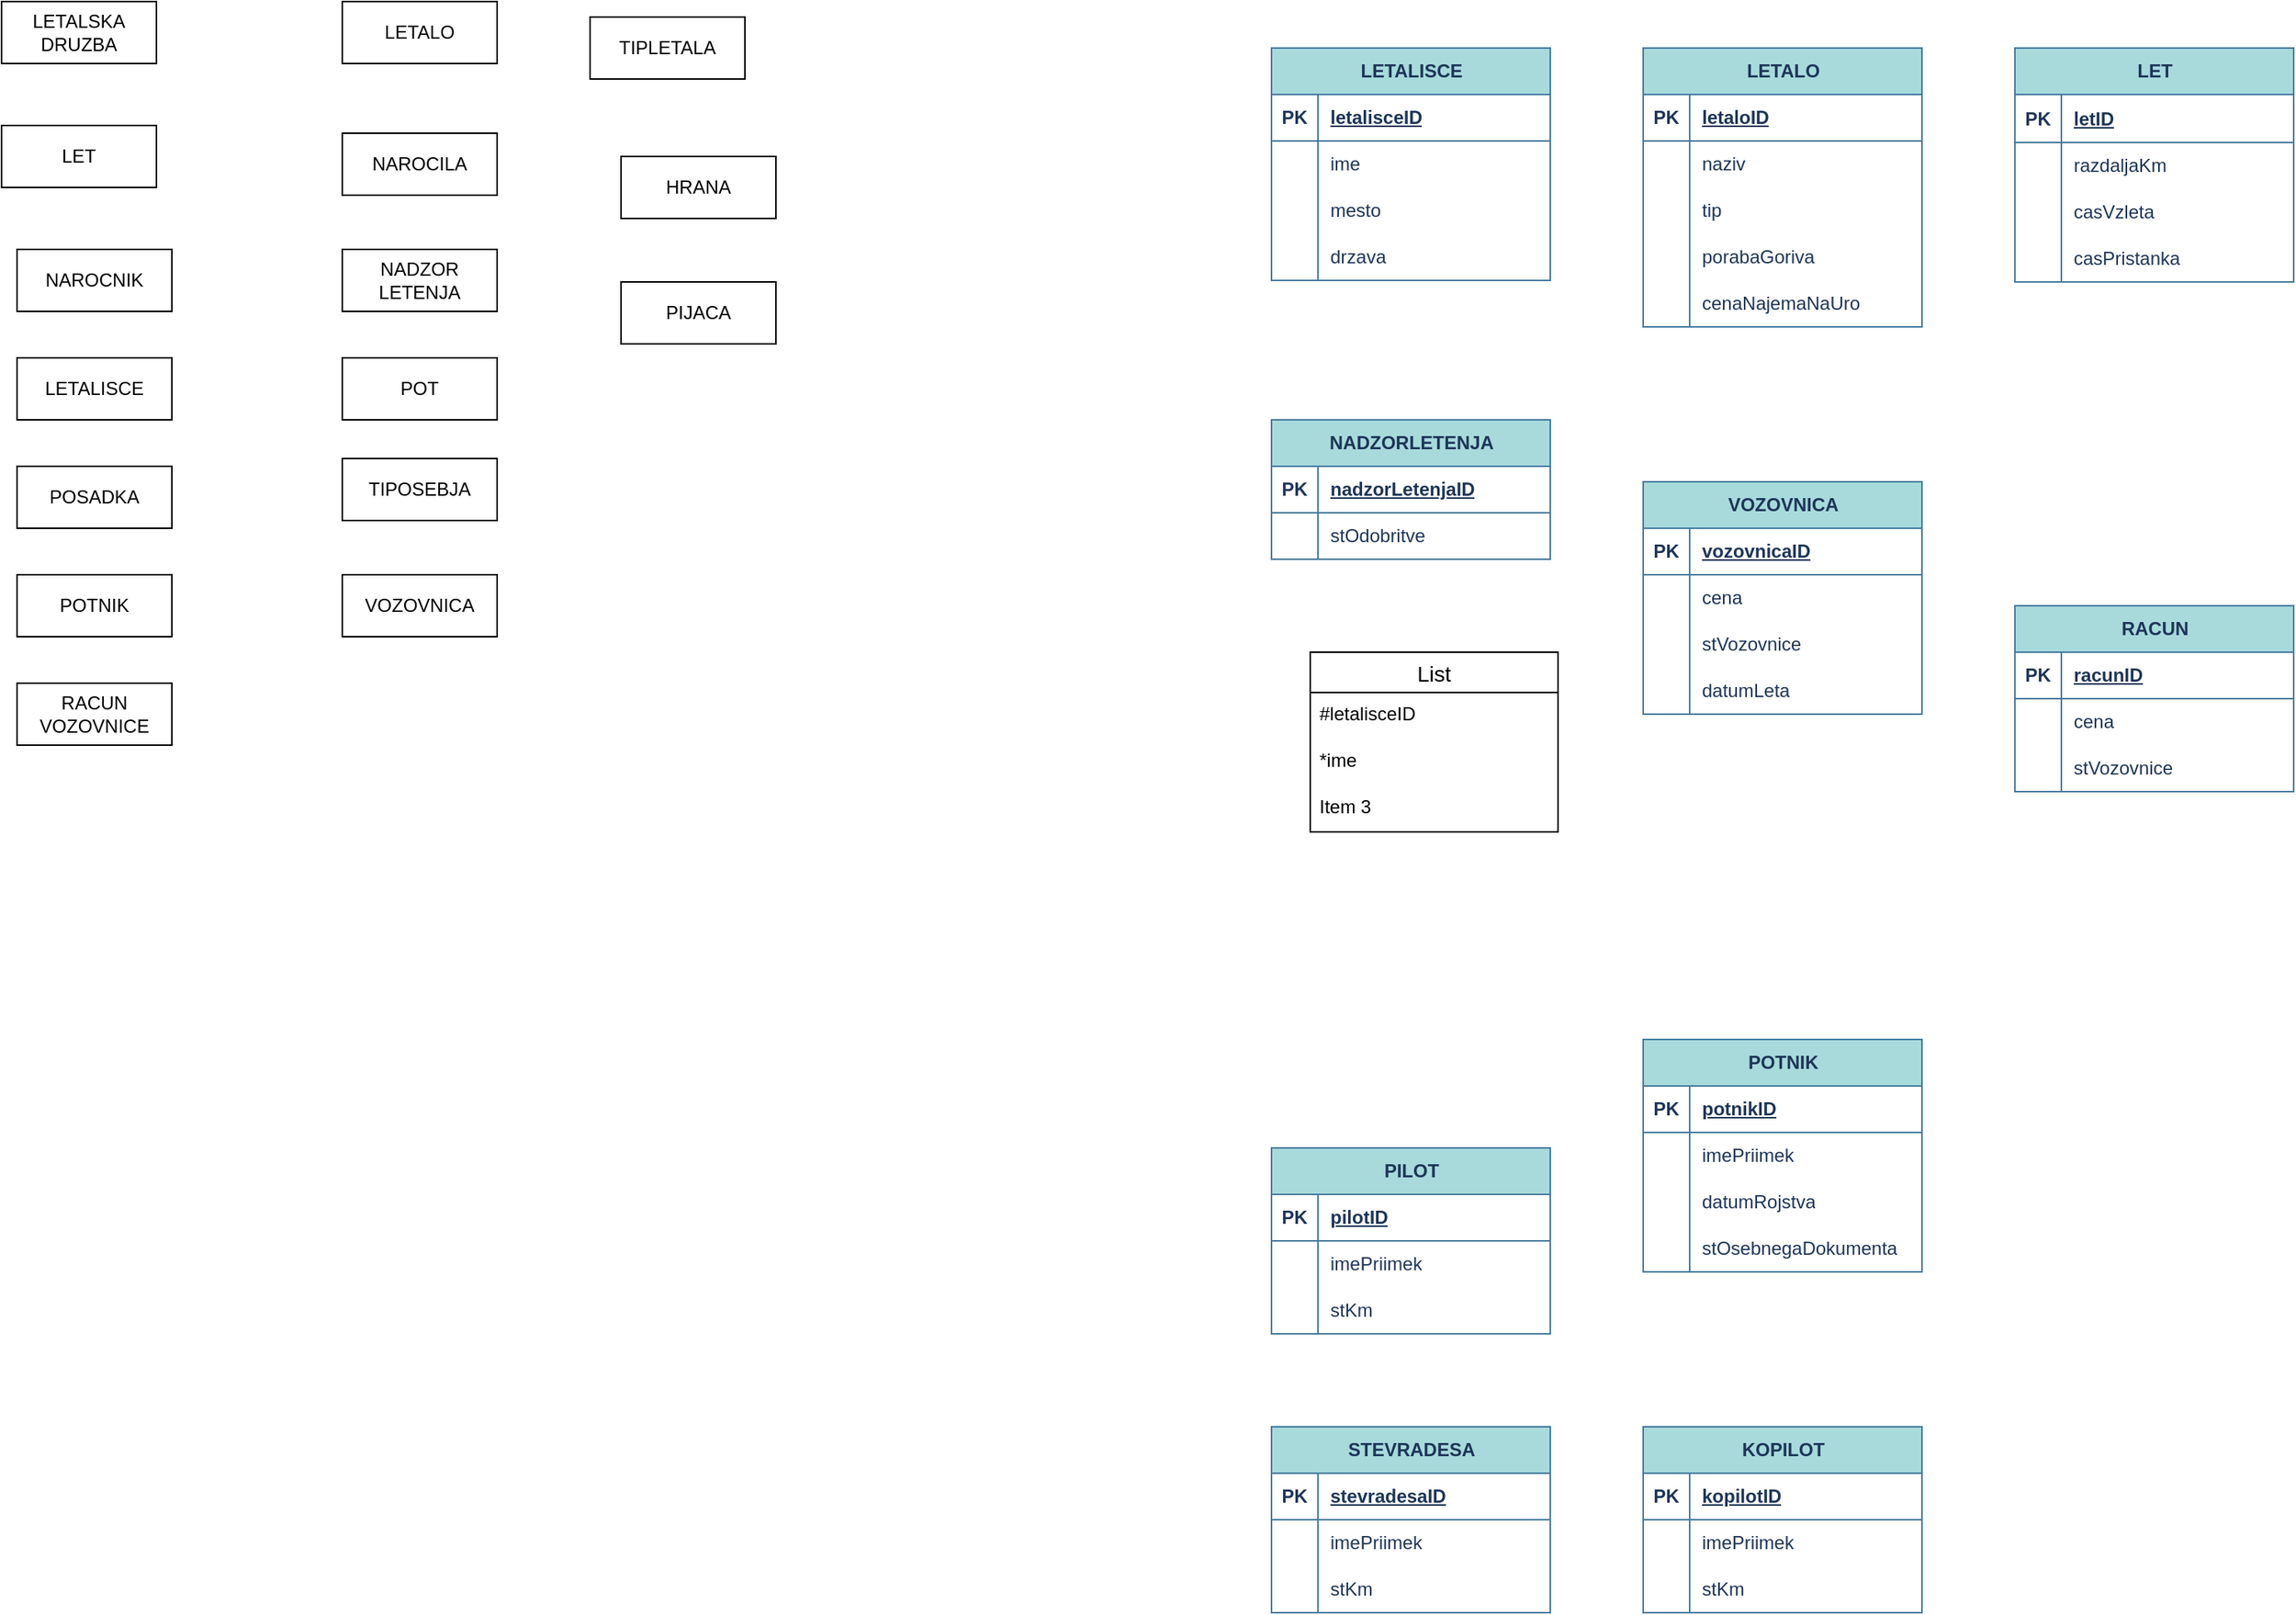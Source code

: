 <mxfile version="22.0.8" type="github">
  <diagram id="R2lEEEUBdFMjLlhIrx00" name="Page-1">
    <mxGraphModel dx="1687" dy="904" grid="1" gridSize="10" guides="1" tooltips="1" connect="1" arrows="1" fold="1" page="1" pageScale="1" pageWidth="850" pageHeight="1100" math="0" shadow="0" extFonts="Permanent Marker^https://fonts.googleapis.com/css?family=Permanent+Marker">
      <root>
        <mxCell id="0" />
        <mxCell id="1" parent="0" />
        <mxCell id="egtI12HdHdnniE_U_lsM-28" value="POTNIK" style="shape=table;startSize=30;container=1;collapsible=1;childLayout=tableLayout;fixedRows=1;rowLines=0;fontStyle=1;align=center;resizeLast=1;html=1;rounded=0;labelBackgroundColor=none;fillColor=#A8DADC;strokeColor=#457B9D;fontColor=#1D3557;" parent="1" vertex="1">
          <mxGeometry x="1100" y="730" width="180" height="150" as="geometry" />
        </mxCell>
        <mxCell id="egtI12HdHdnniE_U_lsM-29" value="" style="shape=tableRow;horizontal=0;startSize=0;swimlaneHead=0;swimlaneBody=0;fillColor=none;collapsible=0;dropTarget=0;points=[[0,0.5],[1,0.5]];portConstraint=eastwest;top=0;left=0;right=0;bottom=1;rounded=0;labelBackgroundColor=none;strokeColor=#457B9D;fontColor=#1D3557;" parent="egtI12HdHdnniE_U_lsM-28" vertex="1">
          <mxGeometry y="30" width="180" height="30" as="geometry" />
        </mxCell>
        <mxCell id="egtI12HdHdnniE_U_lsM-30" value="PK" style="shape=partialRectangle;connectable=0;fillColor=none;top=0;left=0;bottom=0;right=0;fontStyle=1;overflow=hidden;whiteSpace=wrap;html=1;rounded=0;labelBackgroundColor=none;strokeColor=#457B9D;fontColor=#1D3557;" parent="egtI12HdHdnniE_U_lsM-29" vertex="1">
          <mxGeometry width="30" height="30" as="geometry">
            <mxRectangle width="30" height="30" as="alternateBounds" />
          </mxGeometry>
        </mxCell>
        <mxCell id="egtI12HdHdnniE_U_lsM-31" value="potnikID" style="shape=partialRectangle;connectable=0;fillColor=none;top=0;left=0;bottom=0;right=0;align=left;spacingLeft=6;fontStyle=5;overflow=hidden;whiteSpace=wrap;html=1;rounded=0;labelBackgroundColor=none;strokeColor=#457B9D;fontColor=#1D3557;" parent="egtI12HdHdnniE_U_lsM-29" vertex="1">
          <mxGeometry x="30" width="150" height="30" as="geometry">
            <mxRectangle width="150" height="30" as="alternateBounds" />
          </mxGeometry>
        </mxCell>
        <mxCell id="egtI12HdHdnniE_U_lsM-32" value="" style="shape=tableRow;horizontal=0;startSize=0;swimlaneHead=0;swimlaneBody=0;fillColor=none;collapsible=0;dropTarget=0;points=[[0,0.5],[1,0.5]];portConstraint=eastwest;top=0;left=0;right=0;bottom=0;rounded=0;labelBackgroundColor=none;strokeColor=#457B9D;fontColor=#1D3557;" parent="egtI12HdHdnniE_U_lsM-28" vertex="1">
          <mxGeometry y="60" width="180" height="30" as="geometry" />
        </mxCell>
        <mxCell id="egtI12HdHdnniE_U_lsM-33" value="" style="shape=partialRectangle;connectable=0;fillColor=none;top=0;left=0;bottom=0;right=0;editable=1;overflow=hidden;whiteSpace=wrap;html=1;rounded=0;labelBackgroundColor=none;strokeColor=#457B9D;fontColor=#1D3557;" parent="egtI12HdHdnniE_U_lsM-32" vertex="1">
          <mxGeometry width="30" height="30" as="geometry">
            <mxRectangle width="30" height="30" as="alternateBounds" />
          </mxGeometry>
        </mxCell>
        <mxCell id="egtI12HdHdnniE_U_lsM-34" value="imePriimek" style="shape=partialRectangle;connectable=0;fillColor=none;top=0;left=0;bottom=0;right=0;align=left;spacingLeft=6;overflow=hidden;whiteSpace=wrap;html=1;rounded=0;labelBackgroundColor=none;strokeColor=#457B9D;fontColor=#1D3557;" parent="egtI12HdHdnniE_U_lsM-32" vertex="1">
          <mxGeometry x="30" width="150" height="30" as="geometry">
            <mxRectangle width="150" height="30" as="alternateBounds" />
          </mxGeometry>
        </mxCell>
        <mxCell id="egtI12HdHdnniE_U_lsM-35" value="" style="shape=tableRow;horizontal=0;startSize=0;swimlaneHead=0;swimlaneBody=0;fillColor=none;collapsible=0;dropTarget=0;points=[[0,0.5],[1,0.5]];portConstraint=eastwest;top=0;left=0;right=0;bottom=0;rounded=0;labelBackgroundColor=none;strokeColor=#457B9D;fontColor=#1D3557;" parent="egtI12HdHdnniE_U_lsM-28" vertex="1">
          <mxGeometry y="90" width="180" height="30" as="geometry" />
        </mxCell>
        <mxCell id="egtI12HdHdnniE_U_lsM-36" value="" style="shape=partialRectangle;connectable=0;fillColor=none;top=0;left=0;bottom=0;right=0;editable=1;overflow=hidden;whiteSpace=wrap;html=1;rounded=0;labelBackgroundColor=none;strokeColor=#457B9D;fontColor=#1D3557;" parent="egtI12HdHdnniE_U_lsM-35" vertex="1">
          <mxGeometry width="30" height="30" as="geometry">
            <mxRectangle width="30" height="30" as="alternateBounds" />
          </mxGeometry>
        </mxCell>
        <mxCell id="egtI12HdHdnniE_U_lsM-37" value="datumRojstva" style="shape=partialRectangle;connectable=0;fillColor=none;top=0;left=0;bottom=0;right=0;align=left;spacingLeft=6;overflow=hidden;whiteSpace=wrap;html=1;rounded=0;labelBackgroundColor=none;strokeColor=#457B9D;fontColor=#1D3557;" parent="egtI12HdHdnniE_U_lsM-35" vertex="1">
          <mxGeometry x="30" width="150" height="30" as="geometry">
            <mxRectangle width="150" height="30" as="alternateBounds" />
          </mxGeometry>
        </mxCell>
        <mxCell id="egtI12HdHdnniE_U_lsM-38" value="" style="shape=tableRow;horizontal=0;startSize=0;swimlaneHead=0;swimlaneBody=0;fillColor=none;collapsible=0;dropTarget=0;points=[[0,0.5],[1,0.5]];portConstraint=eastwest;top=0;left=0;right=0;bottom=0;rounded=0;labelBackgroundColor=none;strokeColor=#457B9D;fontColor=#1D3557;" parent="egtI12HdHdnniE_U_lsM-28" vertex="1">
          <mxGeometry y="120" width="180" height="30" as="geometry" />
        </mxCell>
        <mxCell id="egtI12HdHdnniE_U_lsM-39" value="" style="shape=partialRectangle;connectable=0;fillColor=none;top=0;left=0;bottom=0;right=0;editable=1;overflow=hidden;whiteSpace=wrap;html=1;rounded=0;labelBackgroundColor=none;strokeColor=#457B9D;fontColor=#1D3557;" parent="egtI12HdHdnniE_U_lsM-38" vertex="1">
          <mxGeometry width="30" height="30" as="geometry">
            <mxRectangle width="30" height="30" as="alternateBounds" />
          </mxGeometry>
        </mxCell>
        <mxCell id="egtI12HdHdnniE_U_lsM-40" value="stOsebnegaDokumenta" style="shape=partialRectangle;connectable=0;fillColor=none;top=0;left=0;bottom=0;right=0;align=left;spacingLeft=6;overflow=hidden;whiteSpace=wrap;html=1;rounded=0;labelBackgroundColor=none;strokeColor=#457B9D;fontColor=#1D3557;" parent="egtI12HdHdnniE_U_lsM-38" vertex="1">
          <mxGeometry x="30" width="150" height="30" as="geometry">
            <mxRectangle width="150" height="30" as="alternateBounds" />
          </mxGeometry>
        </mxCell>
        <mxCell id="BORFe823QQKGaRl6IUb--1" value="LET" style="shape=table;startSize=30;container=1;collapsible=1;childLayout=tableLayout;fixedRows=1;rowLines=0;fontStyle=1;align=center;resizeLast=1;html=1;rounded=0;labelBackgroundColor=none;fillColor=#A8DADC;strokeColor=#457B9D;fontColor=#1D3557;" vertex="1" parent="1">
          <mxGeometry x="1340" y="90" width="180" height="151" as="geometry" />
        </mxCell>
        <mxCell id="BORFe823QQKGaRl6IUb--2" value="" style="shape=tableRow;horizontal=0;startSize=0;swimlaneHead=0;swimlaneBody=0;fillColor=none;collapsible=0;dropTarget=0;points=[[0,0.5],[1,0.5]];portConstraint=eastwest;top=0;left=0;right=0;bottom=1;rounded=0;labelBackgroundColor=none;strokeColor=#457B9D;fontColor=#1D3557;" vertex="1" parent="BORFe823QQKGaRl6IUb--1">
          <mxGeometry y="30" width="180" height="31" as="geometry" />
        </mxCell>
        <mxCell id="BORFe823QQKGaRl6IUb--3" value="PK" style="shape=partialRectangle;connectable=0;fillColor=none;top=0;left=0;bottom=0;right=0;fontStyle=1;overflow=hidden;whiteSpace=wrap;html=1;rounded=0;labelBackgroundColor=none;strokeColor=#457B9D;fontColor=#1D3557;" vertex="1" parent="BORFe823QQKGaRl6IUb--2">
          <mxGeometry width="30" height="31" as="geometry">
            <mxRectangle width="30" height="31" as="alternateBounds" />
          </mxGeometry>
        </mxCell>
        <mxCell id="BORFe823QQKGaRl6IUb--4" value="letID" style="shape=partialRectangle;connectable=0;fillColor=none;top=0;left=0;bottom=0;right=0;align=left;spacingLeft=6;fontStyle=5;overflow=hidden;whiteSpace=wrap;html=1;rounded=0;labelBackgroundColor=none;strokeColor=#457B9D;fontColor=#1D3557;" vertex="1" parent="BORFe823QQKGaRl6IUb--2">
          <mxGeometry x="30" width="150" height="31" as="geometry">
            <mxRectangle width="150" height="31" as="alternateBounds" />
          </mxGeometry>
        </mxCell>
        <mxCell id="BORFe823QQKGaRl6IUb--11" value="" style="shape=tableRow;horizontal=0;startSize=0;swimlaneHead=0;swimlaneBody=0;fillColor=none;collapsible=0;dropTarget=0;points=[[0,0.5],[1,0.5]];portConstraint=eastwest;top=0;left=0;right=0;bottom=0;rounded=0;labelBackgroundColor=none;strokeColor=#457B9D;fontColor=#1D3557;" vertex="1" parent="BORFe823QQKGaRl6IUb--1">
          <mxGeometry y="61" width="180" height="30" as="geometry" />
        </mxCell>
        <mxCell id="BORFe823QQKGaRl6IUb--12" value="" style="shape=partialRectangle;connectable=0;fillColor=none;top=0;left=0;bottom=0;right=0;editable=1;overflow=hidden;whiteSpace=wrap;html=1;rounded=0;labelBackgroundColor=none;strokeColor=#457B9D;fontColor=#1D3557;" vertex="1" parent="BORFe823QQKGaRl6IUb--11">
          <mxGeometry width="30" height="30" as="geometry">
            <mxRectangle width="30" height="30" as="alternateBounds" />
          </mxGeometry>
        </mxCell>
        <mxCell id="BORFe823QQKGaRl6IUb--13" value="razdaljaKm" style="shape=partialRectangle;connectable=0;fillColor=none;top=0;left=0;bottom=0;right=0;align=left;spacingLeft=6;overflow=hidden;whiteSpace=wrap;html=1;rounded=0;labelBackgroundColor=none;strokeColor=#457B9D;fontColor=#1D3557;" vertex="1" parent="BORFe823QQKGaRl6IUb--11">
          <mxGeometry x="30" width="150" height="30" as="geometry">
            <mxRectangle width="150" height="30" as="alternateBounds" />
          </mxGeometry>
        </mxCell>
        <mxCell id="BORFe823QQKGaRl6IUb--76" style="shape=tableRow;horizontal=0;startSize=0;swimlaneHead=0;swimlaneBody=0;fillColor=none;collapsible=0;dropTarget=0;points=[[0,0.5],[1,0.5]];portConstraint=eastwest;top=0;left=0;right=0;bottom=0;rounded=0;labelBackgroundColor=none;strokeColor=#457B9D;fontColor=#1D3557;" vertex="1" parent="BORFe823QQKGaRl6IUb--1">
          <mxGeometry y="91" width="180" height="30" as="geometry" />
        </mxCell>
        <mxCell id="BORFe823QQKGaRl6IUb--77" style="shape=partialRectangle;connectable=0;fillColor=none;top=0;left=0;bottom=0;right=0;editable=1;overflow=hidden;whiteSpace=wrap;html=1;rounded=0;labelBackgroundColor=none;strokeColor=#457B9D;fontColor=#1D3557;" vertex="1" parent="BORFe823QQKGaRl6IUb--76">
          <mxGeometry width="30" height="30" as="geometry">
            <mxRectangle width="30" height="30" as="alternateBounds" />
          </mxGeometry>
        </mxCell>
        <mxCell id="BORFe823QQKGaRl6IUb--78" value="casVzleta" style="shape=partialRectangle;connectable=0;fillColor=none;top=0;left=0;bottom=0;right=0;align=left;spacingLeft=6;overflow=hidden;whiteSpace=wrap;html=1;rounded=0;labelBackgroundColor=none;strokeColor=#457B9D;fontColor=#1D3557;" vertex="1" parent="BORFe823QQKGaRl6IUb--76">
          <mxGeometry x="30" width="150" height="30" as="geometry">
            <mxRectangle width="150" height="30" as="alternateBounds" />
          </mxGeometry>
        </mxCell>
        <mxCell id="BORFe823QQKGaRl6IUb--79" style="shape=tableRow;horizontal=0;startSize=0;swimlaneHead=0;swimlaneBody=0;fillColor=none;collapsible=0;dropTarget=0;points=[[0,0.5],[1,0.5]];portConstraint=eastwest;top=0;left=0;right=0;bottom=0;rounded=0;labelBackgroundColor=none;strokeColor=#457B9D;fontColor=#1D3557;" vertex="1" parent="BORFe823QQKGaRl6IUb--1">
          <mxGeometry y="121" width="180" height="30" as="geometry" />
        </mxCell>
        <mxCell id="BORFe823QQKGaRl6IUb--80" style="shape=partialRectangle;connectable=0;fillColor=none;top=0;left=0;bottom=0;right=0;editable=1;overflow=hidden;whiteSpace=wrap;html=1;rounded=0;labelBackgroundColor=none;strokeColor=#457B9D;fontColor=#1D3557;" vertex="1" parent="BORFe823QQKGaRl6IUb--79">
          <mxGeometry width="30" height="30" as="geometry">
            <mxRectangle width="30" height="30" as="alternateBounds" />
          </mxGeometry>
        </mxCell>
        <mxCell id="BORFe823QQKGaRl6IUb--81" value="casPristanka" style="shape=partialRectangle;connectable=0;fillColor=none;top=0;left=0;bottom=0;right=0;align=left;spacingLeft=6;overflow=hidden;whiteSpace=wrap;html=1;rounded=0;labelBackgroundColor=none;strokeColor=#457B9D;fontColor=#1D3557;" vertex="1" parent="BORFe823QQKGaRl6IUb--79">
          <mxGeometry x="30" width="150" height="30" as="geometry">
            <mxRectangle width="150" height="30" as="alternateBounds" />
          </mxGeometry>
        </mxCell>
        <mxCell id="BORFe823QQKGaRl6IUb--50" value="LETALO" style="shape=table;startSize=30;container=1;collapsible=1;childLayout=tableLayout;fixedRows=1;rowLines=0;fontStyle=1;align=center;resizeLast=1;html=1;rounded=0;labelBackgroundColor=none;fillColor=#A8DADC;strokeColor=#457B9D;fontColor=#1D3557;" vertex="1" parent="1">
          <mxGeometry x="1100" y="90" width="180" height="180" as="geometry" />
        </mxCell>
        <mxCell id="BORFe823QQKGaRl6IUb--51" value="" style="shape=tableRow;horizontal=0;startSize=0;swimlaneHead=0;swimlaneBody=0;fillColor=none;collapsible=0;dropTarget=0;points=[[0,0.5],[1,0.5]];portConstraint=eastwest;top=0;left=0;right=0;bottom=1;rounded=0;labelBackgroundColor=none;strokeColor=#457B9D;fontColor=#1D3557;" vertex="1" parent="BORFe823QQKGaRl6IUb--50">
          <mxGeometry y="30" width="180" height="30" as="geometry" />
        </mxCell>
        <mxCell id="BORFe823QQKGaRl6IUb--52" value="PK" style="shape=partialRectangle;connectable=0;fillColor=none;top=0;left=0;bottom=0;right=0;fontStyle=1;overflow=hidden;whiteSpace=wrap;html=1;rounded=0;labelBackgroundColor=none;strokeColor=#457B9D;fontColor=#1D3557;" vertex="1" parent="BORFe823QQKGaRl6IUb--51">
          <mxGeometry width="30" height="30" as="geometry">
            <mxRectangle width="30" height="30" as="alternateBounds" />
          </mxGeometry>
        </mxCell>
        <mxCell id="BORFe823QQKGaRl6IUb--53" value="letaloID" style="shape=partialRectangle;connectable=0;fillColor=none;top=0;left=0;bottom=0;right=0;align=left;spacingLeft=6;fontStyle=5;overflow=hidden;whiteSpace=wrap;html=1;rounded=0;labelBackgroundColor=none;strokeColor=#457B9D;fontColor=#1D3557;" vertex="1" parent="BORFe823QQKGaRl6IUb--51">
          <mxGeometry x="30" width="150" height="30" as="geometry">
            <mxRectangle width="150" height="30" as="alternateBounds" />
          </mxGeometry>
        </mxCell>
        <mxCell id="BORFe823QQKGaRl6IUb--54" value="" style="shape=tableRow;horizontal=0;startSize=0;swimlaneHead=0;swimlaneBody=0;fillColor=none;collapsible=0;dropTarget=0;points=[[0,0.5],[1,0.5]];portConstraint=eastwest;top=0;left=0;right=0;bottom=0;rounded=0;labelBackgroundColor=none;strokeColor=#457B9D;fontColor=#1D3557;" vertex="1" parent="BORFe823QQKGaRl6IUb--50">
          <mxGeometry y="60" width="180" height="30" as="geometry" />
        </mxCell>
        <mxCell id="BORFe823QQKGaRl6IUb--55" value="" style="shape=partialRectangle;connectable=0;fillColor=none;top=0;left=0;bottom=0;right=0;editable=1;overflow=hidden;whiteSpace=wrap;html=1;rounded=0;labelBackgroundColor=none;strokeColor=#457B9D;fontColor=#1D3557;" vertex="1" parent="BORFe823QQKGaRl6IUb--54">
          <mxGeometry width="30" height="30" as="geometry">
            <mxRectangle width="30" height="30" as="alternateBounds" />
          </mxGeometry>
        </mxCell>
        <mxCell id="BORFe823QQKGaRl6IUb--56" value="naziv" style="shape=partialRectangle;connectable=0;fillColor=none;top=0;left=0;bottom=0;right=0;align=left;spacingLeft=6;overflow=hidden;whiteSpace=wrap;html=1;rounded=0;labelBackgroundColor=none;strokeColor=#457B9D;fontColor=#1D3557;" vertex="1" parent="BORFe823QQKGaRl6IUb--54">
          <mxGeometry x="30" width="150" height="30" as="geometry">
            <mxRectangle width="150" height="30" as="alternateBounds" />
          </mxGeometry>
        </mxCell>
        <mxCell id="BORFe823QQKGaRl6IUb--57" value="" style="shape=tableRow;horizontal=0;startSize=0;swimlaneHead=0;swimlaneBody=0;fillColor=none;collapsible=0;dropTarget=0;points=[[0,0.5],[1,0.5]];portConstraint=eastwest;top=0;left=0;right=0;bottom=0;rounded=0;labelBackgroundColor=none;strokeColor=#457B9D;fontColor=#1D3557;" vertex="1" parent="BORFe823QQKGaRl6IUb--50">
          <mxGeometry y="90" width="180" height="30" as="geometry" />
        </mxCell>
        <mxCell id="BORFe823QQKGaRl6IUb--58" value="" style="shape=partialRectangle;connectable=0;fillColor=none;top=0;left=0;bottom=0;right=0;editable=1;overflow=hidden;whiteSpace=wrap;html=1;rounded=0;labelBackgroundColor=none;strokeColor=#457B9D;fontColor=#1D3557;" vertex="1" parent="BORFe823QQKGaRl6IUb--57">
          <mxGeometry width="30" height="30" as="geometry">
            <mxRectangle width="30" height="30" as="alternateBounds" />
          </mxGeometry>
        </mxCell>
        <mxCell id="BORFe823QQKGaRl6IUb--59" value="tip" style="shape=partialRectangle;connectable=0;fillColor=none;top=0;left=0;bottom=0;right=0;align=left;spacingLeft=6;overflow=hidden;whiteSpace=wrap;html=1;rounded=0;labelBackgroundColor=none;strokeColor=#457B9D;fontColor=#1D3557;" vertex="1" parent="BORFe823QQKGaRl6IUb--57">
          <mxGeometry x="30" width="150" height="30" as="geometry">
            <mxRectangle width="150" height="30" as="alternateBounds" />
          </mxGeometry>
        </mxCell>
        <mxCell id="BORFe823QQKGaRl6IUb--60" value="" style="shape=tableRow;horizontal=0;startSize=0;swimlaneHead=0;swimlaneBody=0;fillColor=none;collapsible=0;dropTarget=0;points=[[0,0.5],[1,0.5]];portConstraint=eastwest;top=0;left=0;right=0;bottom=0;rounded=0;labelBackgroundColor=none;strokeColor=#457B9D;fontColor=#1D3557;" vertex="1" parent="BORFe823QQKGaRl6IUb--50">
          <mxGeometry y="120" width="180" height="30" as="geometry" />
        </mxCell>
        <mxCell id="BORFe823QQKGaRl6IUb--61" value="" style="shape=partialRectangle;connectable=0;fillColor=none;top=0;left=0;bottom=0;right=0;editable=1;overflow=hidden;whiteSpace=wrap;html=1;rounded=0;labelBackgroundColor=none;strokeColor=#457B9D;fontColor=#1D3557;" vertex="1" parent="BORFe823QQKGaRl6IUb--60">
          <mxGeometry width="30" height="30" as="geometry">
            <mxRectangle width="30" height="30" as="alternateBounds" />
          </mxGeometry>
        </mxCell>
        <mxCell id="BORFe823QQKGaRl6IUb--62" value="porabaGoriva" style="shape=partialRectangle;connectable=0;fillColor=none;top=0;left=0;bottom=0;right=0;align=left;spacingLeft=6;overflow=hidden;whiteSpace=wrap;html=1;rounded=0;labelBackgroundColor=none;strokeColor=#457B9D;fontColor=#1D3557;" vertex="1" parent="BORFe823QQKGaRl6IUb--60">
          <mxGeometry x="30" width="150" height="30" as="geometry">
            <mxRectangle width="150" height="30" as="alternateBounds" />
          </mxGeometry>
        </mxCell>
        <mxCell id="BORFe823QQKGaRl6IUb--101" style="shape=tableRow;horizontal=0;startSize=0;swimlaneHead=0;swimlaneBody=0;fillColor=none;collapsible=0;dropTarget=0;points=[[0,0.5],[1,0.5]];portConstraint=eastwest;top=0;left=0;right=0;bottom=0;rounded=0;labelBackgroundColor=none;strokeColor=#457B9D;fontColor=#1D3557;" vertex="1" parent="BORFe823QQKGaRl6IUb--50">
          <mxGeometry y="150" width="180" height="30" as="geometry" />
        </mxCell>
        <mxCell id="BORFe823QQKGaRl6IUb--102" style="shape=partialRectangle;connectable=0;fillColor=none;top=0;left=0;bottom=0;right=0;editable=1;overflow=hidden;whiteSpace=wrap;html=1;rounded=0;labelBackgroundColor=none;strokeColor=#457B9D;fontColor=#1D3557;" vertex="1" parent="BORFe823QQKGaRl6IUb--101">
          <mxGeometry width="30" height="30" as="geometry">
            <mxRectangle width="30" height="30" as="alternateBounds" />
          </mxGeometry>
        </mxCell>
        <mxCell id="BORFe823QQKGaRl6IUb--103" value="cenaNajemaNaUro" style="shape=partialRectangle;connectable=0;fillColor=none;top=0;left=0;bottom=0;right=0;align=left;spacingLeft=6;overflow=hidden;whiteSpace=wrap;html=1;rounded=0;labelBackgroundColor=none;strokeColor=#457B9D;fontColor=#1D3557;" vertex="1" parent="BORFe823QQKGaRl6IUb--101">
          <mxGeometry x="30" width="150" height="30" as="geometry">
            <mxRectangle width="150" height="30" as="alternateBounds" />
          </mxGeometry>
        </mxCell>
        <mxCell id="BORFe823QQKGaRl6IUb--123" value="PILOT" style="shape=table;startSize=30;container=1;collapsible=1;childLayout=tableLayout;fixedRows=1;rowLines=0;fontStyle=1;align=center;resizeLast=1;html=1;rounded=0;labelBackgroundColor=none;fillColor=#A8DADC;strokeColor=#457B9D;fontColor=#1D3557;" vertex="1" parent="1">
          <mxGeometry x="860" y="800" width="180" height="120" as="geometry" />
        </mxCell>
        <mxCell id="BORFe823QQKGaRl6IUb--124" value="" style="shape=tableRow;horizontal=0;startSize=0;swimlaneHead=0;swimlaneBody=0;fillColor=none;collapsible=0;dropTarget=0;points=[[0,0.5],[1,0.5]];portConstraint=eastwest;top=0;left=0;right=0;bottom=1;rounded=0;labelBackgroundColor=none;strokeColor=#457B9D;fontColor=#1D3557;" vertex="1" parent="BORFe823QQKGaRl6IUb--123">
          <mxGeometry y="30" width="180" height="30" as="geometry" />
        </mxCell>
        <mxCell id="BORFe823QQKGaRl6IUb--125" value="PK" style="shape=partialRectangle;connectable=0;fillColor=none;top=0;left=0;bottom=0;right=0;fontStyle=1;overflow=hidden;whiteSpace=wrap;html=1;rounded=0;labelBackgroundColor=none;strokeColor=#457B9D;fontColor=#1D3557;" vertex="1" parent="BORFe823QQKGaRl6IUb--124">
          <mxGeometry width="30" height="30" as="geometry">
            <mxRectangle width="30" height="30" as="alternateBounds" />
          </mxGeometry>
        </mxCell>
        <mxCell id="BORFe823QQKGaRl6IUb--126" value="pilotID" style="shape=partialRectangle;connectable=0;fillColor=none;top=0;left=0;bottom=0;right=0;align=left;spacingLeft=6;fontStyle=5;overflow=hidden;whiteSpace=wrap;html=1;rounded=0;labelBackgroundColor=none;strokeColor=#457B9D;fontColor=#1D3557;" vertex="1" parent="BORFe823QQKGaRl6IUb--124">
          <mxGeometry x="30" width="150" height="30" as="geometry">
            <mxRectangle width="150" height="30" as="alternateBounds" />
          </mxGeometry>
        </mxCell>
        <mxCell id="BORFe823QQKGaRl6IUb--130" value="" style="shape=tableRow;horizontal=0;startSize=0;swimlaneHead=0;swimlaneBody=0;fillColor=none;collapsible=0;dropTarget=0;points=[[0,0.5],[1,0.5]];portConstraint=eastwest;top=0;left=0;right=0;bottom=0;rounded=0;labelBackgroundColor=none;strokeColor=#457B9D;fontColor=#1D3557;" vertex="1" parent="BORFe823QQKGaRl6IUb--123">
          <mxGeometry y="60" width="180" height="30" as="geometry" />
        </mxCell>
        <mxCell id="BORFe823QQKGaRl6IUb--131" value="" style="shape=partialRectangle;connectable=0;fillColor=none;top=0;left=0;bottom=0;right=0;editable=1;overflow=hidden;whiteSpace=wrap;html=1;rounded=0;labelBackgroundColor=none;strokeColor=#457B9D;fontColor=#1D3557;" vertex="1" parent="BORFe823QQKGaRl6IUb--130">
          <mxGeometry width="30" height="30" as="geometry">
            <mxRectangle width="30" height="30" as="alternateBounds" />
          </mxGeometry>
        </mxCell>
        <mxCell id="BORFe823QQKGaRl6IUb--132" value="imePriimek" style="shape=partialRectangle;connectable=0;fillColor=none;top=0;left=0;bottom=0;right=0;align=left;spacingLeft=6;overflow=hidden;whiteSpace=wrap;html=1;rounded=0;labelBackgroundColor=none;strokeColor=#457B9D;fontColor=#1D3557;" vertex="1" parent="BORFe823QQKGaRl6IUb--130">
          <mxGeometry x="30" width="150" height="30" as="geometry">
            <mxRectangle width="150" height="30" as="alternateBounds" />
          </mxGeometry>
        </mxCell>
        <mxCell id="BORFe823QQKGaRl6IUb--133" value="" style="shape=tableRow;horizontal=0;startSize=0;swimlaneHead=0;swimlaneBody=0;fillColor=none;collapsible=0;dropTarget=0;points=[[0,0.5],[1,0.5]];portConstraint=eastwest;top=0;left=0;right=0;bottom=0;rounded=0;labelBackgroundColor=none;strokeColor=#457B9D;fontColor=#1D3557;" vertex="1" parent="BORFe823QQKGaRl6IUb--123">
          <mxGeometry y="90" width="180" height="30" as="geometry" />
        </mxCell>
        <mxCell id="BORFe823QQKGaRl6IUb--134" value="" style="shape=partialRectangle;connectable=0;fillColor=none;top=0;left=0;bottom=0;right=0;editable=1;overflow=hidden;whiteSpace=wrap;html=1;rounded=0;labelBackgroundColor=none;strokeColor=#457B9D;fontColor=#1D3557;" vertex="1" parent="BORFe823QQKGaRl6IUb--133">
          <mxGeometry width="30" height="30" as="geometry">
            <mxRectangle width="30" height="30" as="alternateBounds" />
          </mxGeometry>
        </mxCell>
        <mxCell id="BORFe823QQKGaRl6IUb--135" value="stKm" style="shape=partialRectangle;connectable=0;fillColor=none;top=0;left=0;bottom=0;right=0;align=left;spacingLeft=6;overflow=hidden;whiteSpace=wrap;html=1;rounded=0;labelBackgroundColor=none;strokeColor=#457B9D;fontColor=#1D3557;" vertex="1" parent="BORFe823QQKGaRl6IUb--133">
          <mxGeometry x="30" width="150" height="30" as="geometry">
            <mxRectangle width="150" height="30" as="alternateBounds" />
          </mxGeometry>
        </mxCell>
        <mxCell id="BORFe823QQKGaRl6IUb--152" value="LETALISCE" style="shape=table;startSize=30;container=1;collapsible=1;childLayout=tableLayout;fixedRows=1;rowLines=0;fontStyle=1;align=center;resizeLast=1;html=1;rounded=0;labelBackgroundColor=none;fillColor=#A8DADC;strokeColor=#457B9D;fontColor=#1D3557;" vertex="1" parent="1">
          <mxGeometry x="860" y="90" width="180" height="150" as="geometry" />
        </mxCell>
        <mxCell id="BORFe823QQKGaRl6IUb--153" value="" style="shape=tableRow;horizontal=0;startSize=0;swimlaneHead=0;swimlaneBody=0;fillColor=none;collapsible=0;dropTarget=0;points=[[0,0.5],[1,0.5]];portConstraint=eastwest;top=0;left=0;right=0;bottom=1;rounded=0;labelBackgroundColor=none;strokeColor=#457B9D;fontColor=#1D3557;" vertex="1" parent="BORFe823QQKGaRl6IUb--152">
          <mxGeometry y="30" width="180" height="30" as="geometry" />
        </mxCell>
        <mxCell id="BORFe823QQKGaRl6IUb--154" value="PK" style="shape=partialRectangle;connectable=0;fillColor=none;top=0;left=0;bottom=0;right=0;fontStyle=1;overflow=hidden;whiteSpace=wrap;html=1;rounded=0;labelBackgroundColor=none;strokeColor=#457B9D;fontColor=#1D3557;" vertex="1" parent="BORFe823QQKGaRl6IUb--153">
          <mxGeometry width="30" height="30" as="geometry">
            <mxRectangle width="30" height="30" as="alternateBounds" />
          </mxGeometry>
        </mxCell>
        <mxCell id="BORFe823QQKGaRl6IUb--155" value="letalisceID" style="shape=partialRectangle;connectable=0;fillColor=none;top=0;left=0;bottom=0;right=0;align=left;spacingLeft=6;fontStyle=5;overflow=hidden;whiteSpace=wrap;html=1;rounded=0;labelBackgroundColor=none;strokeColor=#457B9D;fontColor=#1D3557;" vertex="1" parent="BORFe823QQKGaRl6IUb--153">
          <mxGeometry x="30" width="150" height="30" as="geometry">
            <mxRectangle width="150" height="30" as="alternateBounds" />
          </mxGeometry>
        </mxCell>
        <mxCell id="BORFe823QQKGaRl6IUb--156" style="shape=tableRow;horizontal=0;startSize=0;swimlaneHead=0;swimlaneBody=0;fillColor=none;collapsible=0;dropTarget=0;points=[[0,0.5],[1,0.5]];portConstraint=eastwest;top=0;left=0;right=0;bottom=0;rounded=0;labelBackgroundColor=none;strokeColor=#457B9D;fontColor=#1D3557;" vertex="1" parent="BORFe823QQKGaRl6IUb--152">
          <mxGeometry y="60" width="180" height="30" as="geometry" />
        </mxCell>
        <mxCell id="BORFe823QQKGaRl6IUb--157" value="" style="shape=partialRectangle;connectable=0;fillColor=none;top=0;left=0;bottom=0;right=0;editable=1;overflow=hidden;whiteSpace=wrap;html=1;rounded=0;labelBackgroundColor=none;strokeColor=#457B9D;fontColor=#1D3557;" vertex="1" parent="BORFe823QQKGaRl6IUb--156">
          <mxGeometry width="30" height="30" as="geometry">
            <mxRectangle width="30" height="30" as="alternateBounds" />
          </mxGeometry>
        </mxCell>
        <mxCell id="BORFe823QQKGaRl6IUb--158" value="ime" style="shape=partialRectangle;connectable=0;fillColor=none;top=0;left=0;bottom=0;right=0;align=left;spacingLeft=6;overflow=hidden;whiteSpace=wrap;html=1;rounded=0;labelBackgroundColor=none;strokeColor=#457B9D;fontColor=#1D3557;" vertex="1" parent="BORFe823QQKGaRl6IUb--156">
          <mxGeometry x="30" width="150" height="30" as="geometry">
            <mxRectangle width="150" height="30" as="alternateBounds" />
          </mxGeometry>
        </mxCell>
        <mxCell id="BORFe823QQKGaRl6IUb--159" value="" style="shape=tableRow;horizontal=0;startSize=0;swimlaneHead=0;swimlaneBody=0;fillColor=none;collapsible=0;dropTarget=0;points=[[0,0.5],[1,0.5]];portConstraint=eastwest;top=0;left=0;right=0;bottom=0;rounded=0;labelBackgroundColor=none;strokeColor=#457B9D;fontColor=#1D3557;" vertex="1" parent="BORFe823QQKGaRl6IUb--152">
          <mxGeometry y="90" width="180" height="30" as="geometry" />
        </mxCell>
        <mxCell id="BORFe823QQKGaRl6IUb--160" value="" style="shape=partialRectangle;connectable=0;fillColor=none;top=0;left=0;bottom=0;right=0;editable=1;overflow=hidden;whiteSpace=wrap;html=1;rounded=0;labelBackgroundColor=none;strokeColor=#457B9D;fontColor=#1D3557;" vertex="1" parent="BORFe823QQKGaRl6IUb--159">
          <mxGeometry width="30" height="30" as="geometry">
            <mxRectangle width="30" height="30" as="alternateBounds" />
          </mxGeometry>
        </mxCell>
        <mxCell id="BORFe823QQKGaRl6IUb--161" value="mesto" style="shape=partialRectangle;connectable=0;fillColor=none;top=0;left=0;bottom=0;right=0;align=left;spacingLeft=6;overflow=hidden;whiteSpace=wrap;html=1;rounded=0;labelBackgroundColor=none;strokeColor=#457B9D;fontColor=#1D3557;" vertex="1" parent="BORFe823QQKGaRl6IUb--159">
          <mxGeometry x="30" width="150" height="30" as="geometry">
            <mxRectangle width="150" height="30" as="alternateBounds" />
          </mxGeometry>
        </mxCell>
        <mxCell id="BORFe823QQKGaRl6IUb--162" value="" style="shape=tableRow;horizontal=0;startSize=0;swimlaneHead=0;swimlaneBody=0;fillColor=none;collapsible=0;dropTarget=0;points=[[0,0.5],[1,0.5]];portConstraint=eastwest;top=0;left=0;right=0;bottom=0;rounded=0;labelBackgroundColor=none;strokeColor=#457B9D;fontColor=#1D3557;" vertex="1" parent="BORFe823QQKGaRl6IUb--152">
          <mxGeometry y="120" width="180" height="30" as="geometry" />
        </mxCell>
        <mxCell id="BORFe823QQKGaRl6IUb--163" value="" style="shape=partialRectangle;connectable=0;fillColor=none;top=0;left=0;bottom=0;right=0;editable=1;overflow=hidden;whiteSpace=wrap;html=1;rounded=0;labelBackgroundColor=none;strokeColor=#457B9D;fontColor=#1D3557;" vertex="1" parent="BORFe823QQKGaRl6IUb--162">
          <mxGeometry width="30" height="30" as="geometry">
            <mxRectangle width="30" height="30" as="alternateBounds" />
          </mxGeometry>
        </mxCell>
        <mxCell id="BORFe823QQKGaRl6IUb--164" value="drzava" style="shape=partialRectangle;connectable=0;fillColor=none;top=0;left=0;bottom=0;right=0;align=left;spacingLeft=6;overflow=hidden;whiteSpace=wrap;html=1;rounded=0;labelBackgroundColor=none;strokeColor=#457B9D;fontColor=#1D3557;" vertex="1" parent="BORFe823QQKGaRl6IUb--162">
          <mxGeometry x="30" width="150" height="30" as="geometry">
            <mxRectangle width="150" height="30" as="alternateBounds" />
          </mxGeometry>
        </mxCell>
        <mxCell id="BORFe823QQKGaRl6IUb--165" value="STEVRADESA" style="shape=table;startSize=30;container=1;collapsible=1;childLayout=tableLayout;fixedRows=1;rowLines=0;fontStyle=1;align=center;resizeLast=1;html=1;rounded=0;labelBackgroundColor=none;fillColor=#A8DADC;strokeColor=#457B9D;fontColor=#1D3557;" vertex="1" parent="1">
          <mxGeometry x="860" y="980" width="180" height="120" as="geometry" />
        </mxCell>
        <mxCell id="BORFe823QQKGaRl6IUb--166" value="" style="shape=tableRow;horizontal=0;startSize=0;swimlaneHead=0;swimlaneBody=0;fillColor=none;collapsible=0;dropTarget=0;points=[[0,0.5],[1,0.5]];portConstraint=eastwest;top=0;left=0;right=0;bottom=1;rounded=0;labelBackgroundColor=none;strokeColor=#457B9D;fontColor=#1D3557;" vertex="1" parent="BORFe823QQKGaRl6IUb--165">
          <mxGeometry y="30" width="180" height="30" as="geometry" />
        </mxCell>
        <mxCell id="BORFe823QQKGaRl6IUb--167" value="PK" style="shape=partialRectangle;connectable=0;fillColor=none;top=0;left=0;bottom=0;right=0;fontStyle=1;overflow=hidden;whiteSpace=wrap;html=1;rounded=0;labelBackgroundColor=none;strokeColor=#457B9D;fontColor=#1D3557;" vertex="1" parent="BORFe823QQKGaRl6IUb--166">
          <mxGeometry width="30" height="30" as="geometry">
            <mxRectangle width="30" height="30" as="alternateBounds" />
          </mxGeometry>
        </mxCell>
        <mxCell id="BORFe823QQKGaRl6IUb--168" value="stevradesaID" style="shape=partialRectangle;connectable=0;fillColor=none;top=0;left=0;bottom=0;right=0;align=left;spacingLeft=6;fontStyle=5;overflow=hidden;whiteSpace=wrap;html=1;rounded=0;labelBackgroundColor=none;strokeColor=#457B9D;fontColor=#1D3557;" vertex="1" parent="BORFe823QQKGaRl6IUb--166">
          <mxGeometry x="30" width="150" height="30" as="geometry">
            <mxRectangle width="150" height="30" as="alternateBounds" />
          </mxGeometry>
        </mxCell>
        <mxCell id="BORFe823QQKGaRl6IUb--172" value="" style="shape=tableRow;horizontal=0;startSize=0;swimlaneHead=0;swimlaneBody=0;fillColor=none;collapsible=0;dropTarget=0;points=[[0,0.5],[1,0.5]];portConstraint=eastwest;top=0;left=0;right=0;bottom=0;rounded=0;labelBackgroundColor=none;strokeColor=#457B9D;fontColor=#1D3557;" vertex="1" parent="BORFe823QQKGaRl6IUb--165">
          <mxGeometry y="60" width="180" height="30" as="geometry" />
        </mxCell>
        <mxCell id="BORFe823QQKGaRl6IUb--173" value="" style="shape=partialRectangle;connectable=0;fillColor=none;top=0;left=0;bottom=0;right=0;editable=1;overflow=hidden;whiteSpace=wrap;html=1;rounded=0;labelBackgroundColor=none;strokeColor=#457B9D;fontColor=#1D3557;" vertex="1" parent="BORFe823QQKGaRl6IUb--172">
          <mxGeometry width="30" height="30" as="geometry">
            <mxRectangle width="30" height="30" as="alternateBounds" />
          </mxGeometry>
        </mxCell>
        <mxCell id="BORFe823QQKGaRl6IUb--174" value="imePriimek" style="shape=partialRectangle;connectable=0;fillColor=none;top=0;left=0;bottom=0;right=0;align=left;spacingLeft=6;overflow=hidden;whiteSpace=wrap;html=1;rounded=0;labelBackgroundColor=none;strokeColor=#457B9D;fontColor=#1D3557;" vertex="1" parent="BORFe823QQKGaRl6IUb--172">
          <mxGeometry x="30" width="150" height="30" as="geometry">
            <mxRectangle width="150" height="30" as="alternateBounds" />
          </mxGeometry>
        </mxCell>
        <mxCell id="BORFe823QQKGaRl6IUb--175" value="" style="shape=tableRow;horizontal=0;startSize=0;swimlaneHead=0;swimlaneBody=0;fillColor=none;collapsible=0;dropTarget=0;points=[[0,0.5],[1,0.5]];portConstraint=eastwest;top=0;left=0;right=0;bottom=0;rounded=0;labelBackgroundColor=none;strokeColor=#457B9D;fontColor=#1D3557;" vertex="1" parent="BORFe823QQKGaRl6IUb--165">
          <mxGeometry y="90" width="180" height="30" as="geometry" />
        </mxCell>
        <mxCell id="BORFe823QQKGaRl6IUb--176" value="" style="shape=partialRectangle;connectable=0;fillColor=none;top=0;left=0;bottom=0;right=0;editable=1;overflow=hidden;whiteSpace=wrap;html=1;rounded=0;labelBackgroundColor=none;strokeColor=#457B9D;fontColor=#1D3557;" vertex="1" parent="BORFe823QQKGaRl6IUb--175">
          <mxGeometry width="30" height="30" as="geometry">
            <mxRectangle width="30" height="30" as="alternateBounds" />
          </mxGeometry>
        </mxCell>
        <mxCell id="BORFe823QQKGaRl6IUb--177" value="stKm" style="shape=partialRectangle;connectable=0;fillColor=none;top=0;left=0;bottom=0;right=0;align=left;spacingLeft=6;overflow=hidden;whiteSpace=wrap;html=1;rounded=0;labelBackgroundColor=none;strokeColor=#457B9D;fontColor=#1D3557;" vertex="1" parent="BORFe823QQKGaRl6IUb--175">
          <mxGeometry x="30" width="150" height="30" as="geometry">
            <mxRectangle width="150" height="30" as="alternateBounds" />
          </mxGeometry>
        </mxCell>
        <mxCell id="BORFe823QQKGaRl6IUb--178" value="KOPILOT" style="shape=table;startSize=30;container=1;collapsible=1;childLayout=tableLayout;fixedRows=1;rowLines=0;fontStyle=1;align=center;resizeLast=1;html=1;rounded=0;labelBackgroundColor=none;fillColor=#A8DADC;strokeColor=#457B9D;fontColor=#1D3557;" vertex="1" parent="1">
          <mxGeometry x="1100" y="980" width="180" height="120" as="geometry" />
        </mxCell>
        <mxCell id="BORFe823QQKGaRl6IUb--179" value="" style="shape=tableRow;horizontal=0;startSize=0;swimlaneHead=0;swimlaneBody=0;fillColor=none;collapsible=0;dropTarget=0;points=[[0,0.5],[1,0.5]];portConstraint=eastwest;top=0;left=0;right=0;bottom=1;rounded=0;labelBackgroundColor=none;strokeColor=#457B9D;fontColor=#1D3557;" vertex="1" parent="BORFe823QQKGaRl6IUb--178">
          <mxGeometry y="30" width="180" height="30" as="geometry" />
        </mxCell>
        <mxCell id="BORFe823QQKGaRl6IUb--180" value="PK" style="shape=partialRectangle;connectable=0;fillColor=none;top=0;left=0;bottom=0;right=0;fontStyle=1;overflow=hidden;whiteSpace=wrap;html=1;rounded=0;labelBackgroundColor=none;strokeColor=#457B9D;fontColor=#1D3557;" vertex="1" parent="BORFe823QQKGaRl6IUb--179">
          <mxGeometry width="30" height="30" as="geometry">
            <mxRectangle width="30" height="30" as="alternateBounds" />
          </mxGeometry>
        </mxCell>
        <mxCell id="BORFe823QQKGaRl6IUb--181" value="kopilotID" style="shape=partialRectangle;connectable=0;fillColor=none;top=0;left=0;bottom=0;right=0;align=left;spacingLeft=6;fontStyle=5;overflow=hidden;whiteSpace=wrap;html=1;rounded=0;labelBackgroundColor=none;strokeColor=#457B9D;fontColor=#1D3557;" vertex="1" parent="BORFe823QQKGaRl6IUb--179">
          <mxGeometry x="30" width="150" height="30" as="geometry">
            <mxRectangle width="150" height="30" as="alternateBounds" />
          </mxGeometry>
        </mxCell>
        <mxCell id="BORFe823QQKGaRl6IUb--185" value="" style="shape=tableRow;horizontal=0;startSize=0;swimlaneHead=0;swimlaneBody=0;fillColor=none;collapsible=0;dropTarget=0;points=[[0,0.5],[1,0.5]];portConstraint=eastwest;top=0;left=0;right=0;bottom=0;rounded=0;labelBackgroundColor=none;strokeColor=#457B9D;fontColor=#1D3557;" vertex="1" parent="BORFe823QQKGaRl6IUb--178">
          <mxGeometry y="60" width="180" height="30" as="geometry" />
        </mxCell>
        <mxCell id="BORFe823QQKGaRl6IUb--186" value="" style="shape=partialRectangle;connectable=0;fillColor=none;top=0;left=0;bottom=0;right=0;editable=1;overflow=hidden;whiteSpace=wrap;html=1;rounded=0;labelBackgroundColor=none;strokeColor=#457B9D;fontColor=#1D3557;" vertex="1" parent="BORFe823QQKGaRl6IUb--185">
          <mxGeometry width="30" height="30" as="geometry">
            <mxRectangle width="30" height="30" as="alternateBounds" />
          </mxGeometry>
        </mxCell>
        <mxCell id="BORFe823QQKGaRl6IUb--187" value="imePriimek" style="shape=partialRectangle;connectable=0;fillColor=none;top=0;left=0;bottom=0;right=0;align=left;spacingLeft=6;overflow=hidden;whiteSpace=wrap;html=1;rounded=0;labelBackgroundColor=none;strokeColor=#457B9D;fontColor=#1D3557;" vertex="1" parent="BORFe823QQKGaRl6IUb--185">
          <mxGeometry x="30" width="150" height="30" as="geometry">
            <mxRectangle width="150" height="30" as="alternateBounds" />
          </mxGeometry>
        </mxCell>
        <mxCell id="BORFe823QQKGaRl6IUb--188" value="" style="shape=tableRow;horizontal=0;startSize=0;swimlaneHead=0;swimlaneBody=0;fillColor=none;collapsible=0;dropTarget=0;points=[[0,0.5],[1,0.5]];portConstraint=eastwest;top=0;left=0;right=0;bottom=0;rounded=0;labelBackgroundColor=none;strokeColor=#457B9D;fontColor=#1D3557;" vertex="1" parent="BORFe823QQKGaRl6IUb--178">
          <mxGeometry y="90" width="180" height="30" as="geometry" />
        </mxCell>
        <mxCell id="BORFe823QQKGaRl6IUb--189" value="" style="shape=partialRectangle;connectable=0;fillColor=none;top=0;left=0;bottom=0;right=0;editable=1;overflow=hidden;whiteSpace=wrap;html=1;rounded=0;labelBackgroundColor=none;strokeColor=#457B9D;fontColor=#1D3557;" vertex="1" parent="BORFe823QQKGaRl6IUb--188">
          <mxGeometry width="30" height="30" as="geometry">
            <mxRectangle width="30" height="30" as="alternateBounds" />
          </mxGeometry>
        </mxCell>
        <mxCell id="BORFe823QQKGaRl6IUb--190" value="stKm" style="shape=partialRectangle;connectable=0;fillColor=none;top=0;left=0;bottom=0;right=0;align=left;spacingLeft=6;overflow=hidden;whiteSpace=wrap;html=1;rounded=0;labelBackgroundColor=none;strokeColor=#457B9D;fontColor=#1D3557;" vertex="1" parent="BORFe823QQKGaRl6IUb--188">
          <mxGeometry x="30" width="150" height="30" as="geometry">
            <mxRectangle width="150" height="30" as="alternateBounds" />
          </mxGeometry>
        </mxCell>
        <mxCell id="BORFe823QQKGaRl6IUb--194" value="NADZORLETENJA" style="shape=table;startSize=30;container=1;collapsible=1;childLayout=tableLayout;fixedRows=1;rowLines=0;fontStyle=1;align=center;resizeLast=1;html=1;rounded=0;labelBackgroundColor=none;fillColor=#A8DADC;strokeColor=#457B9D;fontColor=#1D3557;" vertex="1" parent="1">
          <mxGeometry x="860" y="330" width="180" height="90" as="geometry" />
        </mxCell>
        <mxCell id="BORFe823QQKGaRl6IUb--195" value="" style="shape=tableRow;horizontal=0;startSize=0;swimlaneHead=0;swimlaneBody=0;fillColor=none;collapsible=0;dropTarget=0;points=[[0,0.5],[1,0.5]];portConstraint=eastwest;top=0;left=0;right=0;bottom=1;rounded=0;labelBackgroundColor=none;strokeColor=#457B9D;fontColor=#1D3557;" vertex="1" parent="BORFe823QQKGaRl6IUb--194">
          <mxGeometry y="30" width="180" height="30" as="geometry" />
        </mxCell>
        <mxCell id="BORFe823QQKGaRl6IUb--196" value="PK" style="shape=partialRectangle;connectable=0;fillColor=none;top=0;left=0;bottom=0;right=0;fontStyle=1;overflow=hidden;whiteSpace=wrap;html=1;rounded=0;labelBackgroundColor=none;strokeColor=#457B9D;fontColor=#1D3557;" vertex="1" parent="BORFe823QQKGaRl6IUb--195">
          <mxGeometry width="30" height="30" as="geometry">
            <mxRectangle width="30" height="30" as="alternateBounds" />
          </mxGeometry>
        </mxCell>
        <mxCell id="BORFe823QQKGaRl6IUb--197" value="nadzorLetenjaID" style="shape=partialRectangle;connectable=0;fillColor=none;top=0;left=0;bottom=0;right=0;align=left;spacingLeft=6;fontStyle=5;overflow=hidden;whiteSpace=wrap;html=1;rounded=0;labelBackgroundColor=none;strokeColor=#457B9D;fontColor=#1D3557;" vertex="1" parent="BORFe823QQKGaRl6IUb--195">
          <mxGeometry x="30" width="150" height="30" as="geometry">
            <mxRectangle width="150" height="30" as="alternateBounds" />
          </mxGeometry>
        </mxCell>
        <mxCell id="BORFe823QQKGaRl6IUb--207" style="shape=tableRow;horizontal=0;startSize=0;swimlaneHead=0;swimlaneBody=0;fillColor=none;collapsible=0;dropTarget=0;points=[[0,0.5],[1,0.5]];portConstraint=eastwest;top=0;left=0;right=0;bottom=0;rounded=0;labelBackgroundColor=none;strokeColor=#457B9D;fontColor=#1D3557;" vertex="1" parent="BORFe823QQKGaRl6IUb--194">
          <mxGeometry y="60" width="180" height="30" as="geometry" />
        </mxCell>
        <mxCell id="BORFe823QQKGaRl6IUb--208" style="shape=partialRectangle;connectable=0;fillColor=none;top=0;left=0;bottom=0;right=0;editable=1;overflow=hidden;whiteSpace=wrap;html=1;rounded=0;labelBackgroundColor=none;strokeColor=#457B9D;fontColor=#1D3557;" vertex="1" parent="BORFe823QQKGaRl6IUb--207">
          <mxGeometry width="30" height="30" as="geometry">
            <mxRectangle width="30" height="30" as="alternateBounds" />
          </mxGeometry>
        </mxCell>
        <mxCell id="BORFe823QQKGaRl6IUb--209" value="stOdobritve" style="shape=partialRectangle;connectable=0;fillColor=none;top=0;left=0;bottom=0;right=0;align=left;spacingLeft=6;overflow=hidden;whiteSpace=wrap;html=1;rounded=0;labelBackgroundColor=none;strokeColor=#457B9D;fontColor=#1D3557;" vertex="1" parent="BORFe823QQKGaRl6IUb--207">
          <mxGeometry x="30" width="150" height="30" as="geometry">
            <mxRectangle width="150" height="30" as="alternateBounds" />
          </mxGeometry>
        </mxCell>
        <mxCell id="BORFe823QQKGaRl6IUb--210" value="VOZOVNICA" style="shape=table;startSize=30;container=1;collapsible=1;childLayout=tableLayout;fixedRows=1;rowLines=0;fontStyle=1;align=center;resizeLast=1;html=1;rounded=0;labelBackgroundColor=none;fillColor=#A8DADC;strokeColor=#457B9D;fontColor=#1D3557;" vertex="1" parent="1">
          <mxGeometry x="1100" y="370" width="180" height="150" as="geometry" />
        </mxCell>
        <mxCell id="BORFe823QQKGaRl6IUb--211" value="" style="shape=tableRow;horizontal=0;startSize=0;swimlaneHead=0;swimlaneBody=0;fillColor=none;collapsible=0;dropTarget=0;points=[[0,0.5],[1,0.5]];portConstraint=eastwest;top=0;left=0;right=0;bottom=1;rounded=0;labelBackgroundColor=none;strokeColor=#457B9D;fontColor=#1D3557;" vertex="1" parent="BORFe823QQKGaRl6IUb--210">
          <mxGeometry y="30" width="180" height="30" as="geometry" />
        </mxCell>
        <mxCell id="BORFe823QQKGaRl6IUb--212" value="PK" style="shape=partialRectangle;connectable=0;fillColor=none;top=0;left=0;bottom=0;right=0;fontStyle=1;overflow=hidden;whiteSpace=wrap;html=1;rounded=0;labelBackgroundColor=none;strokeColor=#457B9D;fontColor=#1D3557;" vertex="1" parent="BORFe823QQKGaRl6IUb--211">
          <mxGeometry width="30" height="30" as="geometry">
            <mxRectangle width="30" height="30" as="alternateBounds" />
          </mxGeometry>
        </mxCell>
        <mxCell id="BORFe823QQKGaRl6IUb--213" value="vozovnicaID" style="shape=partialRectangle;connectable=0;fillColor=none;top=0;left=0;bottom=0;right=0;align=left;spacingLeft=6;fontStyle=5;overflow=hidden;whiteSpace=wrap;html=1;rounded=0;labelBackgroundColor=none;strokeColor=#457B9D;fontColor=#1D3557;" vertex="1" parent="BORFe823QQKGaRl6IUb--211">
          <mxGeometry x="30" width="150" height="30" as="geometry">
            <mxRectangle width="150" height="30" as="alternateBounds" />
          </mxGeometry>
        </mxCell>
        <mxCell id="BORFe823QQKGaRl6IUb--223" style="shape=tableRow;horizontal=0;startSize=0;swimlaneHead=0;swimlaneBody=0;fillColor=none;collapsible=0;dropTarget=0;points=[[0,0.5],[1,0.5]];portConstraint=eastwest;top=0;left=0;right=0;bottom=0;rounded=0;labelBackgroundColor=none;strokeColor=#457B9D;fontColor=#1D3557;" vertex="1" parent="BORFe823QQKGaRl6IUb--210">
          <mxGeometry y="60" width="180" height="30" as="geometry" />
        </mxCell>
        <mxCell id="BORFe823QQKGaRl6IUb--224" style="shape=partialRectangle;connectable=0;fillColor=none;top=0;left=0;bottom=0;right=0;editable=1;overflow=hidden;whiteSpace=wrap;html=1;rounded=0;labelBackgroundColor=none;strokeColor=#457B9D;fontColor=#1D3557;" vertex="1" parent="BORFe823QQKGaRl6IUb--223">
          <mxGeometry width="30" height="30" as="geometry">
            <mxRectangle width="30" height="30" as="alternateBounds" />
          </mxGeometry>
        </mxCell>
        <mxCell id="BORFe823QQKGaRl6IUb--225" value="cena" style="shape=partialRectangle;connectable=0;fillColor=none;top=0;left=0;bottom=0;right=0;align=left;spacingLeft=6;overflow=hidden;whiteSpace=wrap;html=1;rounded=0;labelBackgroundColor=none;strokeColor=#457B9D;fontColor=#1D3557;" vertex="1" parent="BORFe823QQKGaRl6IUb--223">
          <mxGeometry x="30" width="150" height="30" as="geometry">
            <mxRectangle width="150" height="30" as="alternateBounds" />
          </mxGeometry>
        </mxCell>
        <mxCell id="BORFe823QQKGaRl6IUb--226" style="shape=tableRow;horizontal=0;startSize=0;swimlaneHead=0;swimlaneBody=0;fillColor=none;collapsible=0;dropTarget=0;points=[[0,0.5],[1,0.5]];portConstraint=eastwest;top=0;left=0;right=0;bottom=0;rounded=0;labelBackgroundColor=none;strokeColor=#457B9D;fontColor=#1D3557;" vertex="1" parent="BORFe823QQKGaRl6IUb--210">
          <mxGeometry y="90" width="180" height="30" as="geometry" />
        </mxCell>
        <mxCell id="BORFe823QQKGaRl6IUb--227" style="shape=partialRectangle;connectable=0;fillColor=none;top=0;left=0;bottom=0;right=0;editable=1;overflow=hidden;whiteSpace=wrap;html=1;rounded=0;labelBackgroundColor=none;strokeColor=#457B9D;fontColor=#1D3557;" vertex="1" parent="BORFe823QQKGaRl6IUb--226">
          <mxGeometry width="30" height="30" as="geometry">
            <mxRectangle width="30" height="30" as="alternateBounds" />
          </mxGeometry>
        </mxCell>
        <mxCell id="BORFe823QQKGaRl6IUb--228" value="stVozovnice" style="shape=partialRectangle;connectable=0;fillColor=none;top=0;left=0;bottom=0;right=0;align=left;spacingLeft=6;overflow=hidden;whiteSpace=wrap;html=1;rounded=0;labelBackgroundColor=none;strokeColor=#457B9D;fontColor=#1D3557;" vertex="1" parent="BORFe823QQKGaRl6IUb--226">
          <mxGeometry x="30" width="150" height="30" as="geometry">
            <mxRectangle width="150" height="30" as="alternateBounds" />
          </mxGeometry>
        </mxCell>
        <mxCell id="BORFe823QQKGaRl6IUb--253" style="shape=tableRow;horizontal=0;startSize=0;swimlaneHead=0;swimlaneBody=0;fillColor=none;collapsible=0;dropTarget=0;points=[[0,0.5],[1,0.5]];portConstraint=eastwest;top=0;left=0;right=0;bottom=0;rounded=0;labelBackgroundColor=none;strokeColor=#457B9D;fontColor=#1D3557;" vertex="1" parent="BORFe823QQKGaRl6IUb--210">
          <mxGeometry y="120" width="180" height="30" as="geometry" />
        </mxCell>
        <mxCell id="BORFe823QQKGaRl6IUb--254" style="shape=partialRectangle;connectable=0;fillColor=none;top=0;left=0;bottom=0;right=0;editable=1;overflow=hidden;whiteSpace=wrap;html=1;rounded=0;labelBackgroundColor=none;strokeColor=#457B9D;fontColor=#1D3557;" vertex="1" parent="BORFe823QQKGaRl6IUb--253">
          <mxGeometry width="30" height="30" as="geometry">
            <mxRectangle width="30" height="30" as="alternateBounds" />
          </mxGeometry>
        </mxCell>
        <mxCell id="BORFe823QQKGaRl6IUb--255" value="datumLeta" style="shape=partialRectangle;connectable=0;fillColor=none;top=0;left=0;bottom=0;right=0;align=left;spacingLeft=6;overflow=hidden;whiteSpace=wrap;html=1;rounded=0;labelBackgroundColor=none;strokeColor=#457B9D;fontColor=#1D3557;" vertex="1" parent="BORFe823QQKGaRl6IUb--253">
          <mxGeometry x="30" width="150" height="30" as="geometry">
            <mxRectangle width="150" height="30" as="alternateBounds" />
          </mxGeometry>
        </mxCell>
        <mxCell id="BORFe823QQKGaRl6IUb--229" value="RACUN" style="shape=table;startSize=30;container=1;collapsible=1;childLayout=tableLayout;fixedRows=1;rowLines=0;fontStyle=1;align=center;resizeLast=1;html=1;rounded=0;labelBackgroundColor=none;fillColor=#A8DADC;strokeColor=#457B9D;fontColor=#1D3557;" vertex="1" parent="1">
          <mxGeometry x="1340" y="450" width="180" height="120" as="geometry" />
        </mxCell>
        <mxCell id="BORFe823QQKGaRl6IUb--230" value="" style="shape=tableRow;horizontal=0;startSize=0;swimlaneHead=0;swimlaneBody=0;fillColor=none;collapsible=0;dropTarget=0;points=[[0,0.5],[1,0.5]];portConstraint=eastwest;top=0;left=0;right=0;bottom=1;rounded=0;labelBackgroundColor=none;strokeColor=#457B9D;fontColor=#1D3557;" vertex="1" parent="BORFe823QQKGaRl6IUb--229">
          <mxGeometry y="30" width="180" height="30" as="geometry" />
        </mxCell>
        <mxCell id="BORFe823QQKGaRl6IUb--231" value="PK" style="shape=partialRectangle;connectable=0;fillColor=none;top=0;left=0;bottom=0;right=0;fontStyle=1;overflow=hidden;whiteSpace=wrap;html=1;rounded=0;labelBackgroundColor=none;strokeColor=#457B9D;fontColor=#1D3557;" vertex="1" parent="BORFe823QQKGaRl6IUb--230">
          <mxGeometry width="30" height="30" as="geometry">
            <mxRectangle width="30" height="30" as="alternateBounds" />
          </mxGeometry>
        </mxCell>
        <mxCell id="BORFe823QQKGaRl6IUb--232" value="racunID" style="shape=partialRectangle;connectable=0;fillColor=none;top=0;left=0;bottom=0;right=0;align=left;spacingLeft=6;fontStyle=5;overflow=hidden;whiteSpace=wrap;html=1;rounded=0;labelBackgroundColor=none;strokeColor=#457B9D;fontColor=#1D3557;" vertex="1" parent="BORFe823QQKGaRl6IUb--230">
          <mxGeometry x="30" width="150" height="30" as="geometry">
            <mxRectangle width="150" height="30" as="alternateBounds" />
          </mxGeometry>
        </mxCell>
        <mxCell id="BORFe823QQKGaRl6IUb--242" style="shape=tableRow;horizontal=0;startSize=0;swimlaneHead=0;swimlaneBody=0;fillColor=none;collapsible=0;dropTarget=0;points=[[0,0.5],[1,0.5]];portConstraint=eastwest;top=0;left=0;right=0;bottom=0;rounded=0;labelBackgroundColor=none;strokeColor=#457B9D;fontColor=#1D3557;" vertex="1" parent="BORFe823QQKGaRl6IUb--229">
          <mxGeometry y="60" width="180" height="30" as="geometry" />
        </mxCell>
        <mxCell id="BORFe823QQKGaRl6IUb--243" style="shape=partialRectangle;connectable=0;fillColor=none;top=0;left=0;bottom=0;right=0;editable=1;overflow=hidden;whiteSpace=wrap;html=1;rounded=0;labelBackgroundColor=none;strokeColor=#457B9D;fontColor=#1D3557;" vertex="1" parent="BORFe823QQKGaRl6IUb--242">
          <mxGeometry width="30" height="30" as="geometry">
            <mxRectangle width="30" height="30" as="alternateBounds" />
          </mxGeometry>
        </mxCell>
        <mxCell id="BORFe823QQKGaRl6IUb--244" value="cena" style="shape=partialRectangle;connectable=0;fillColor=none;top=0;left=0;bottom=0;right=0;align=left;spacingLeft=6;overflow=hidden;whiteSpace=wrap;html=1;rounded=0;labelBackgroundColor=none;strokeColor=#457B9D;fontColor=#1D3557;" vertex="1" parent="BORFe823QQKGaRl6IUb--242">
          <mxGeometry x="30" width="150" height="30" as="geometry">
            <mxRectangle width="150" height="30" as="alternateBounds" />
          </mxGeometry>
        </mxCell>
        <mxCell id="BORFe823QQKGaRl6IUb--245" style="shape=tableRow;horizontal=0;startSize=0;swimlaneHead=0;swimlaneBody=0;fillColor=none;collapsible=0;dropTarget=0;points=[[0,0.5],[1,0.5]];portConstraint=eastwest;top=0;left=0;right=0;bottom=0;rounded=0;labelBackgroundColor=none;strokeColor=#457B9D;fontColor=#1D3557;" vertex="1" parent="BORFe823QQKGaRl6IUb--229">
          <mxGeometry y="90" width="180" height="30" as="geometry" />
        </mxCell>
        <mxCell id="BORFe823QQKGaRl6IUb--246" style="shape=partialRectangle;connectable=0;fillColor=none;top=0;left=0;bottom=0;right=0;editable=1;overflow=hidden;whiteSpace=wrap;html=1;rounded=0;labelBackgroundColor=none;strokeColor=#457B9D;fontColor=#1D3557;" vertex="1" parent="BORFe823QQKGaRl6IUb--245">
          <mxGeometry width="30" height="30" as="geometry">
            <mxRectangle width="30" height="30" as="alternateBounds" />
          </mxGeometry>
        </mxCell>
        <mxCell id="BORFe823QQKGaRl6IUb--247" value="stVozovnice" style="shape=partialRectangle;connectable=0;fillColor=none;top=0;left=0;bottom=0;right=0;align=left;spacingLeft=6;overflow=hidden;whiteSpace=wrap;html=1;rounded=0;labelBackgroundColor=none;strokeColor=#457B9D;fontColor=#1D3557;" vertex="1" parent="BORFe823QQKGaRl6IUb--245">
          <mxGeometry x="30" width="150" height="30" as="geometry">
            <mxRectangle width="150" height="30" as="alternateBounds" />
          </mxGeometry>
        </mxCell>
        <mxCell id="BORFe823QQKGaRl6IUb--256" value="List" style="swimlane;fontStyle=0;childLayout=stackLayout;horizontal=1;startSize=26;horizontalStack=0;resizeParent=1;resizeParentMax=0;resizeLast=0;collapsible=1;marginBottom=0;align=center;fontSize=14;" vertex="1" parent="1">
          <mxGeometry x="885" y="480" width="160" height="116" as="geometry" />
        </mxCell>
        <mxCell id="BORFe823QQKGaRl6IUb--257" value="#letalisceID" style="text;strokeColor=none;fillColor=none;spacingLeft=4;spacingRight=4;overflow=hidden;rotatable=0;points=[[0,0.5],[1,0.5]];portConstraint=eastwest;fontSize=12;whiteSpace=wrap;html=1;" vertex="1" parent="BORFe823QQKGaRl6IUb--256">
          <mxGeometry y="26" width="160" height="30" as="geometry" />
        </mxCell>
        <mxCell id="BORFe823QQKGaRl6IUb--258" value="*ime" style="text;strokeColor=none;fillColor=none;spacingLeft=4;spacingRight=4;overflow=hidden;rotatable=0;points=[[0,0.5],[1,0.5]];portConstraint=eastwest;fontSize=12;whiteSpace=wrap;html=1;" vertex="1" parent="BORFe823QQKGaRl6IUb--256">
          <mxGeometry y="56" width="160" height="30" as="geometry" />
        </mxCell>
        <mxCell id="BORFe823QQKGaRl6IUb--259" value="Item 3" style="text;strokeColor=none;fillColor=none;spacingLeft=4;spacingRight=4;overflow=hidden;rotatable=0;points=[[0,0.5],[1,0.5]];portConstraint=eastwest;fontSize=12;whiteSpace=wrap;html=1;" vertex="1" parent="BORFe823QQKGaRl6IUb--256">
          <mxGeometry y="86" width="160" height="30" as="geometry" />
        </mxCell>
        <mxCell id="BORFe823QQKGaRl6IUb--260" value="LETALSKA DRUZBA" style="whiteSpace=wrap;html=1;align=center;" vertex="1" parent="1">
          <mxGeometry x="40" y="60" width="100" height="40" as="geometry" />
        </mxCell>
        <mxCell id="BORFe823QQKGaRl6IUb--261" value="LETALO" style="whiteSpace=wrap;html=1;align=center;" vertex="1" parent="1">
          <mxGeometry x="260" y="60" width="100" height="40" as="geometry" />
        </mxCell>
        <mxCell id="BORFe823QQKGaRl6IUb--263" value="LET" style="whiteSpace=wrap;html=1;align=center;" vertex="1" parent="1">
          <mxGeometry x="40" y="140" width="100" height="40" as="geometry" />
        </mxCell>
        <mxCell id="BORFe823QQKGaRl6IUb--264" value="NAROCILA" style="whiteSpace=wrap;html=1;align=center;" vertex="1" parent="1">
          <mxGeometry x="260" y="145" width="100" height="40" as="geometry" />
        </mxCell>
        <mxCell id="BORFe823QQKGaRl6IUb--265" value="NAROCNIK" style="whiteSpace=wrap;html=1;align=center;" vertex="1" parent="1">
          <mxGeometry x="50" y="220" width="100" height="40" as="geometry" />
        </mxCell>
        <mxCell id="BORFe823QQKGaRl6IUb--266" value="NADZOR LETENJA" style="whiteSpace=wrap;html=1;align=center;" vertex="1" parent="1">
          <mxGeometry x="260" y="220" width="100" height="40" as="geometry" />
        </mxCell>
        <mxCell id="BORFe823QQKGaRl6IUb--267" value="LETALISCE" style="whiteSpace=wrap;html=1;align=center;" vertex="1" parent="1">
          <mxGeometry x="50" y="290" width="100" height="40" as="geometry" />
        </mxCell>
        <mxCell id="BORFe823QQKGaRl6IUb--268" value="POT" style="whiteSpace=wrap;html=1;align=center;" vertex="1" parent="1">
          <mxGeometry x="260" y="290" width="100" height="40" as="geometry" />
        </mxCell>
        <mxCell id="BORFe823QQKGaRl6IUb--269" value="POSADKA" style="whiteSpace=wrap;html=1;align=center;" vertex="1" parent="1">
          <mxGeometry x="50" y="360" width="100" height="40" as="geometry" />
        </mxCell>
        <mxCell id="BORFe823QQKGaRl6IUb--270" value="TIPOSEBJA" style="whiteSpace=wrap;html=1;align=center;" vertex="1" parent="1">
          <mxGeometry x="260" y="355" width="100" height="40" as="geometry" />
        </mxCell>
        <mxCell id="BORFe823QQKGaRl6IUb--271" value="TIPLETALA" style="whiteSpace=wrap;html=1;align=center;" vertex="1" parent="1">
          <mxGeometry x="420" y="70" width="100" height="40" as="geometry" />
        </mxCell>
        <mxCell id="BORFe823QQKGaRl6IUb--272" value="POTNIK" style="whiteSpace=wrap;html=1;align=center;" vertex="1" parent="1">
          <mxGeometry x="50" y="430" width="100" height="40" as="geometry" />
        </mxCell>
        <mxCell id="BORFe823QQKGaRl6IUb--273" value="VOZOVNICA" style="whiteSpace=wrap;html=1;align=center;" vertex="1" parent="1">
          <mxGeometry x="260" y="430" width="100" height="40" as="geometry" />
        </mxCell>
        <mxCell id="BORFe823QQKGaRl6IUb--274" value="RACUN&lt;br&gt;VOZOVNICE" style="whiteSpace=wrap;html=1;align=center;" vertex="1" parent="1">
          <mxGeometry x="50" y="500" width="100" height="40" as="geometry" />
        </mxCell>
        <mxCell id="BORFe823QQKGaRl6IUb--275" value="HRANA" style="whiteSpace=wrap;html=1;align=center;" vertex="1" parent="1">
          <mxGeometry x="440" y="160" width="100" height="40" as="geometry" />
        </mxCell>
        <mxCell id="BORFe823QQKGaRl6IUb--276" value="PIJACA" style="whiteSpace=wrap;html=1;align=center;" vertex="1" parent="1">
          <mxGeometry x="440" y="241" width="100" height="40" as="geometry" />
        </mxCell>
      </root>
    </mxGraphModel>
  </diagram>
</mxfile>
